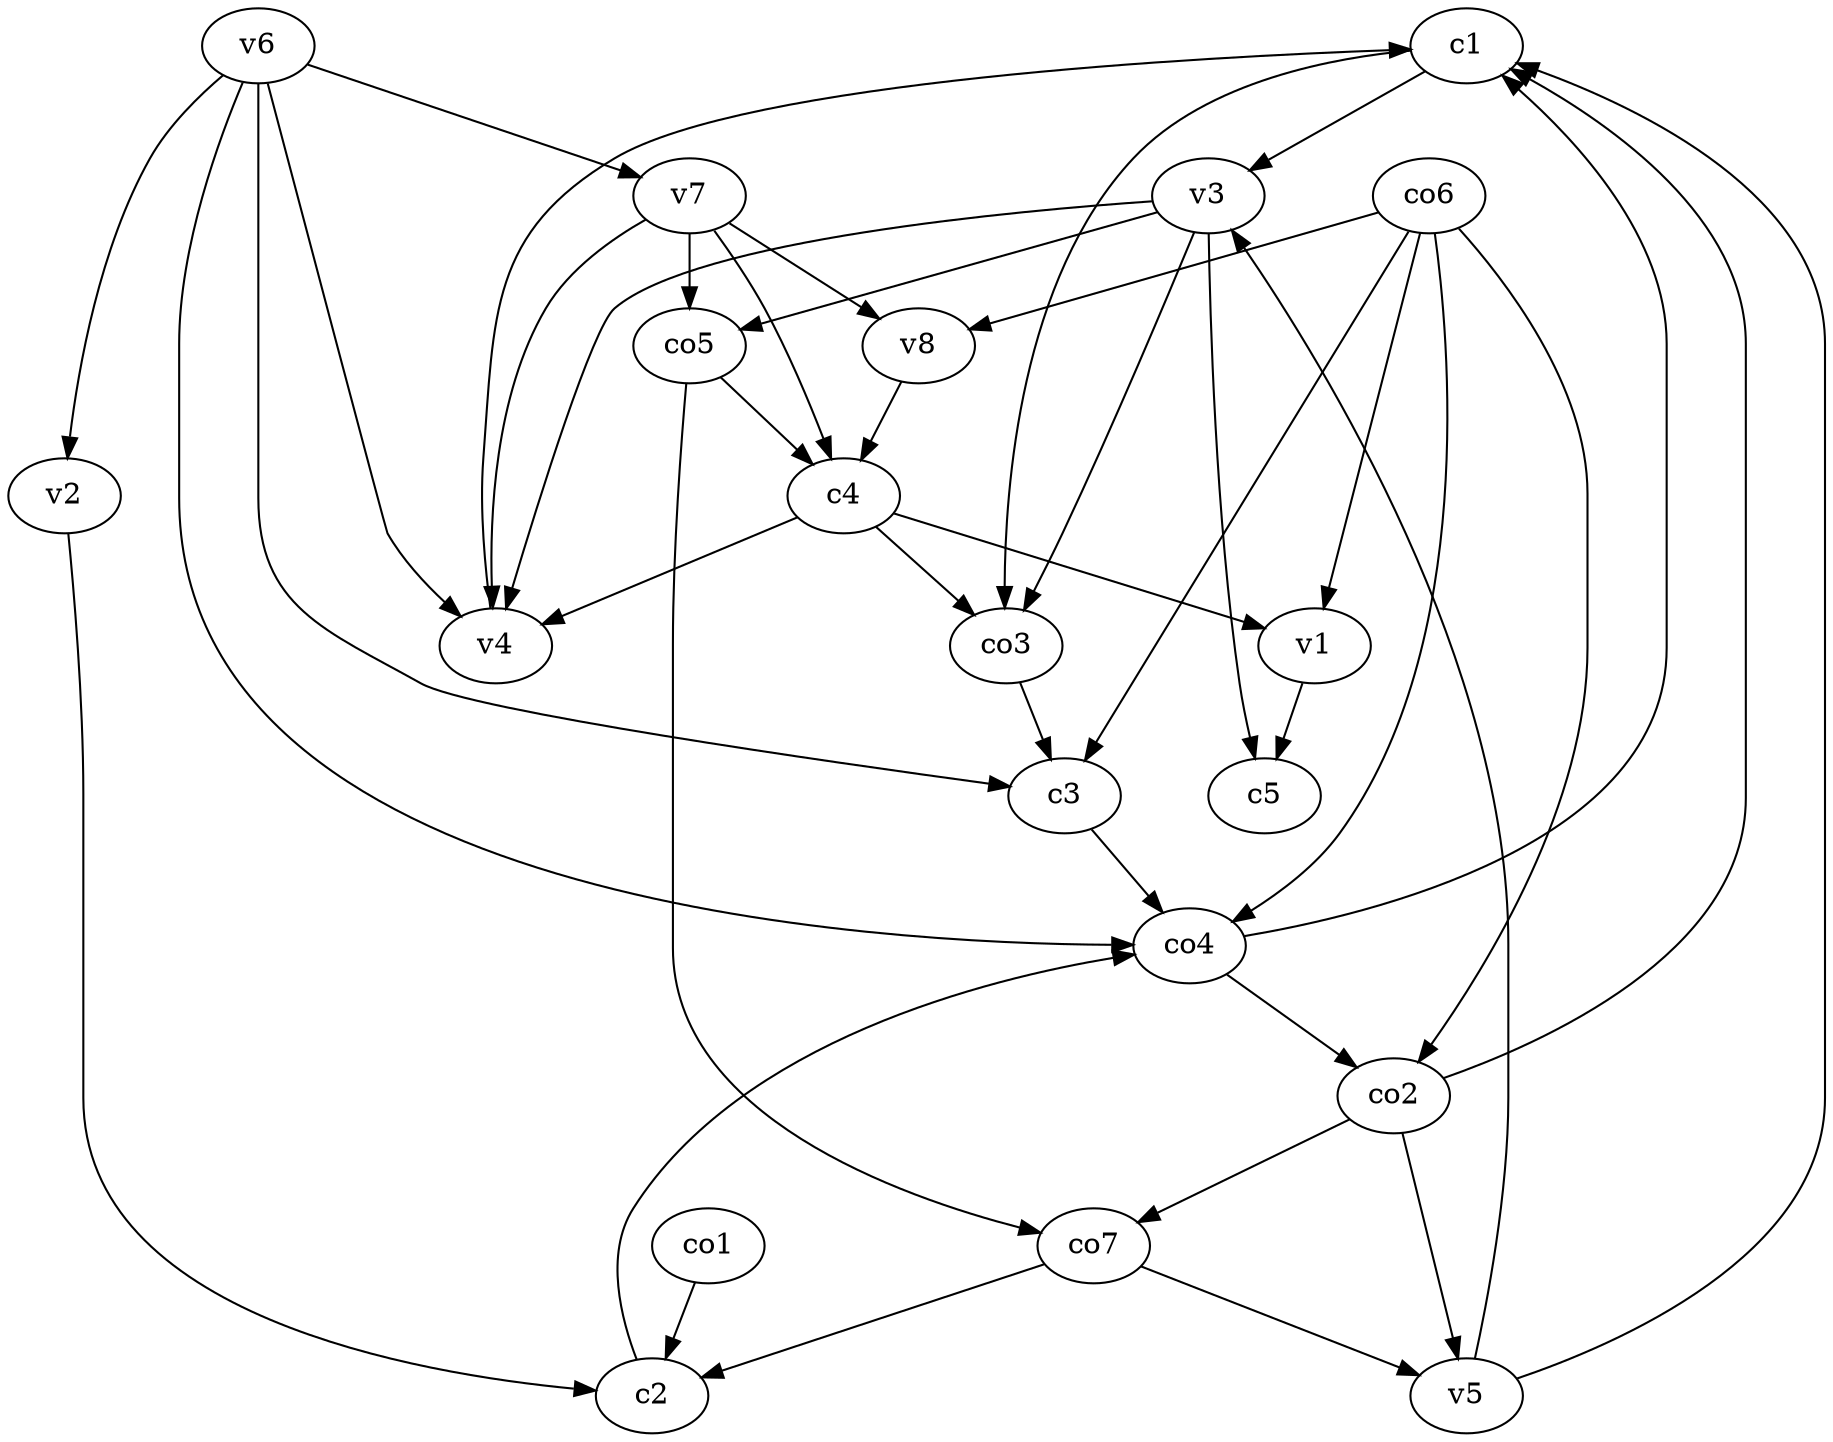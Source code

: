 strict digraph  {
c1;
c2;
c3;
c4;
c5;
v1;
v2;
v3;
v4;
v5;
v6;
v7;
v8;
co1;
co2;
co3;
co4;
co5;
co6;
co7;
c1 -> v3  [weight=1];
c1 -> co3  [weight=1];
c2 -> co4  [weight=1];
c3 -> co4  [weight=1];
c4 -> v4  [weight=1];
c4 -> v1  [weight=1];
c4 -> co3  [weight=1];
v1 -> c5  [weight=1];
v2 -> c2  [weight=1];
v3 -> c5  [weight=1];
v3 -> co5  [weight=1];
v3 -> v4  [weight=1];
v3 -> co3  [weight=1];
v4 -> c1  [weight=1];
v5 -> c1  [weight=1];
v5 -> v3  [weight=1];
v6 -> c3  [weight=1];
v6 -> v2  [weight=1];
v6 -> v7  [weight=1];
v6 -> v4  [weight=1];
v6 -> co4  [weight=1];
v7 -> c4  [weight=1];
v7 -> co5  [weight=1];
v7 -> v4  [weight=1];
v7 -> v8  [weight=1];
v8 -> c4  [weight=1];
co1 -> c2  [weight=1];
co2 -> c1  [weight=1];
co2 -> v5  [weight=1];
co2 -> co7  [weight=1];
co3 -> c3  [weight=1];
co4 -> c1  [weight=1];
co4 -> co2  [weight=1];
co5 -> c4  [weight=1];
co5 -> co7  [weight=1];
co6 -> c3  [weight=1];
co6 -> v1  [weight=1];
co6 -> co2  [weight=1];
co6 -> co4  [weight=1];
co6 -> v8  [weight=1];
co7 -> c2  [weight=1];
co7 -> v5  [weight=1];
}
